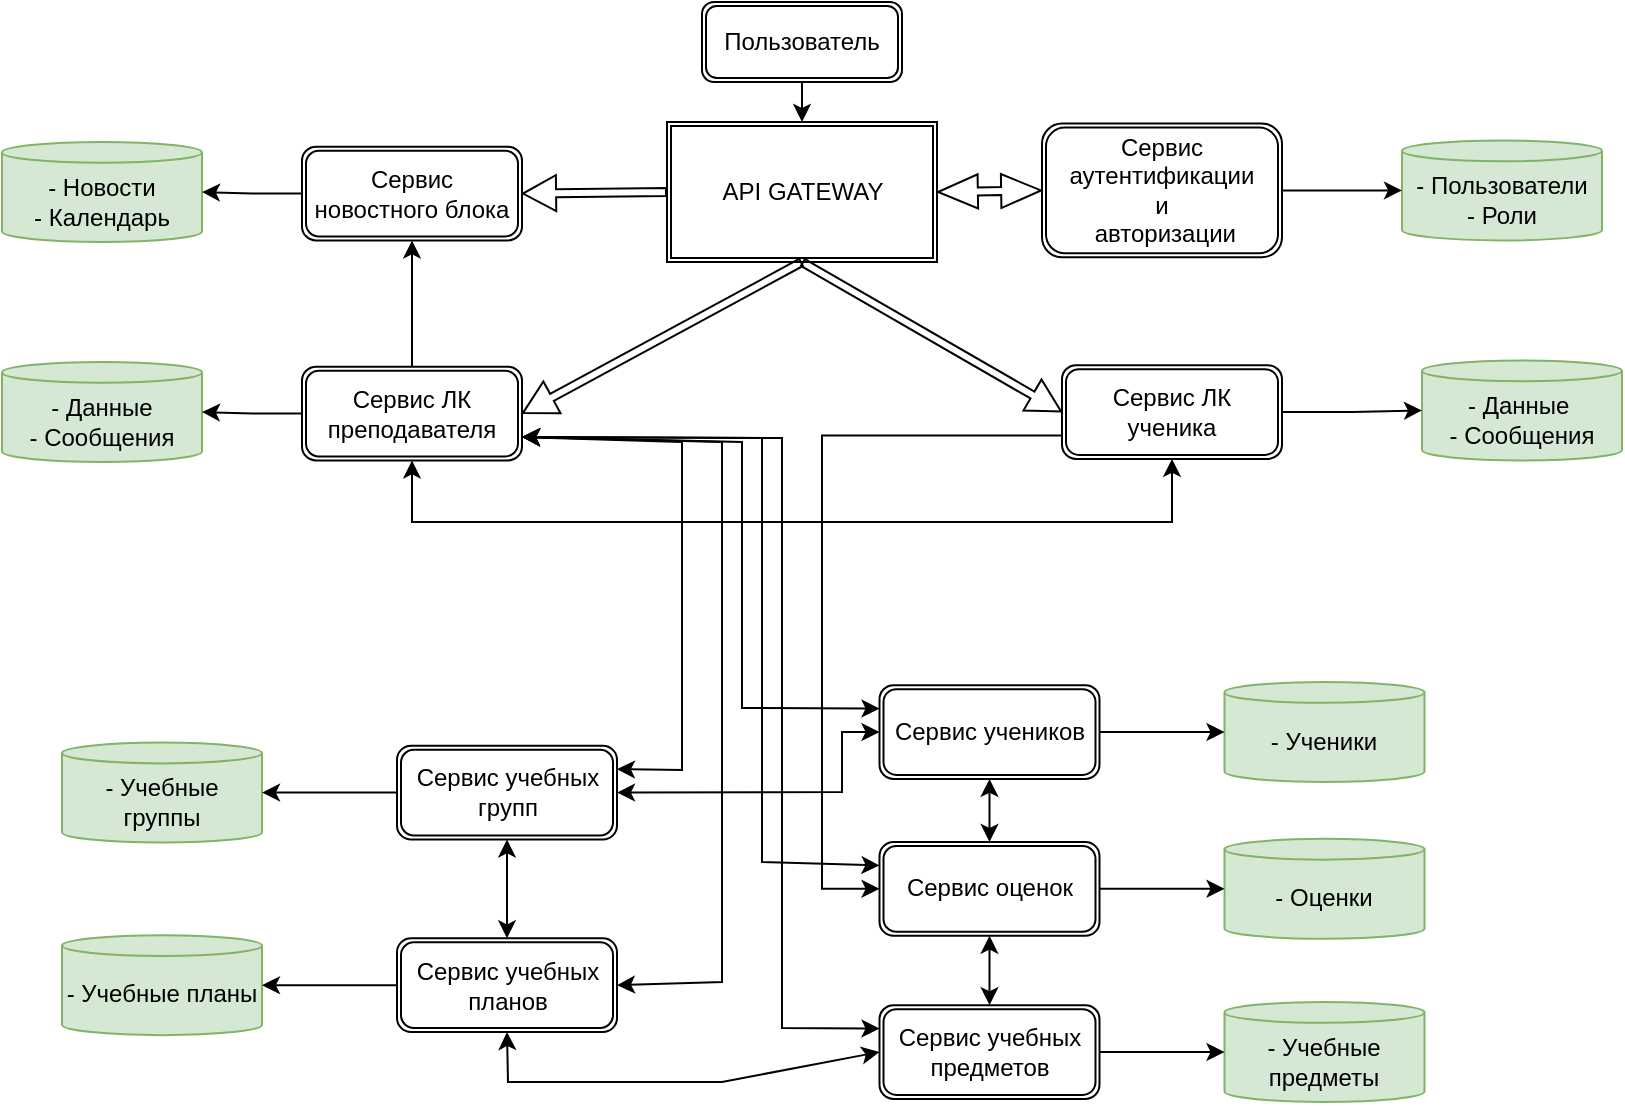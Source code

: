 <mxfile version="22.1.2" type="github">
  <diagram name="Page-1" id="c7558073-3199-34d8-9f00-42111426c3f3">
    <mxGraphModel dx="1079" dy="576" grid="1" gridSize="10" guides="1" tooltips="1" connect="1" arrows="1" fold="1" page="1" pageScale="1" pageWidth="826" pageHeight="1169" background="none" math="0" shadow="0">
      <root>
        <mxCell id="0" />
        <mxCell id="1" parent="0" />
        <mxCell id="r9834hisQQ9bvXMmOAnk-118" value="" style="edgeStyle=orthogonalEdgeStyle;rounded=0;orthogonalLoop=1;jettySize=auto;html=1;" edge="1" parent="1" source="r9834hisQQ9bvXMmOAnk-105">
          <mxGeometry relative="1" as="geometry">
            <mxPoint x="400" y="240" as="targetPoint" />
          </mxGeometry>
        </mxCell>
        <mxCell id="r9834hisQQ9bvXMmOAnk-105" value="Пользователь" style="shape=ext;double=1;rounded=1;whiteSpace=wrap;html=1;labelBackgroundColor=none;glass=0;shadow=0;" vertex="1" parent="1">
          <mxGeometry x="350" y="180" width="100" height="40" as="geometry" />
        </mxCell>
        <mxCell id="r9834hisQQ9bvXMmOAnk-145" value="Сервис аутентификации&lt;br&gt;и&lt;br&gt;&amp;nbsp;авторизации" style="shape=ext;double=1;rounded=1;whiteSpace=wrap;html=1;verticalAlign=middle;movable=1;resizable=1;rotatable=1;deletable=1;editable=1;locked=0;connectable=1;" vertex="1" parent="1">
          <mxGeometry x="520" y="240.78" width="120" height="66.87" as="geometry" />
        </mxCell>
        <mxCell id="r9834hisQQ9bvXMmOAnk-151" value="- Пользователи&lt;br&gt;- Роли" style="shape=cylinder3;whiteSpace=wrap;html=1;boundedLbl=1;backgroundOutline=1;size=5.2;movable=1;resizable=1;rotatable=1;deletable=1;editable=1;locked=0;connectable=1;fillColor=#d5e8d4;strokeColor=#82b366;" vertex="1" parent="1">
          <mxGeometry x="700" y="249.21" width="100" height="50" as="geometry" />
        </mxCell>
        <mxCell id="r9834hisQQ9bvXMmOAnk-157" value="" style="group;verticalAlign=middle;" vertex="1" connectable="0" parent="1">
          <mxGeometry x="332.5" y="240" width="135" height="70" as="geometry" />
        </mxCell>
        <mxCell id="r9834hisQQ9bvXMmOAnk-135" value="API GATEWAY" style="shape=ext;double=1;rounded=0;whiteSpace=wrap;html=1;verticalAlign=middle;" vertex="1" parent="r9834hisQQ9bvXMmOAnk-157">
          <mxGeometry width="135" height="70" as="geometry" />
        </mxCell>
        <mxCell id="r9834hisQQ9bvXMmOAnk-225" style="edgeStyle=orthogonalEdgeStyle;rounded=0;orthogonalLoop=1;jettySize=auto;html=1;exitX=0;exitY=0.75;exitDx=0;exitDy=0;entryX=0;entryY=0.5;entryDx=0;entryDy=0;" edge="1" parent="1" source="r9834hisQQ9bvXMmOAnk-162" target="r9834hisQQ9bvXMmOAnk-189">
          <mxGeometry relative="1" as="geometry">
            <Array as="points">
              <mxPoint x="410" y="397" />
              <mxPoint x="410" y="623" />
            </Array>
          </mxGeometry>
        </mxCell>
        <mxCell id="r9834hisQQ9bvXMmOAnk-162" value="Сервис ЛК ученика&lt;br&gt;" style="shape=ext;double=1;rounded=1;whiteSpace=wrap;html=1;verticalAlign=middle;movable=1;resizable=1;rotatable=1;deletable=1;editable=1;locked=0;connectable=1;" vertex="1" parent="1">
          <mxGeometry x="530" y="361.57" width="110" height="46.87" as="geometry" />
        </mxCell>
        <mxCell id="r9834hisQQ9bvXMmOAnk-202" style="edgeStyle=orthogonalEdgeStyle;rounded=0;orthogonalLoop=1;jettySize=auto;html=1;exitX=0.5;exitY=0;exitDx=0;exitDy=0;entryX=0.5;entryY=1;entryDx=0;entryDy=0;" edge="1" parent="1" source="r9834hisQQ9bvXMmOAnk-163" target="r9834hisQQ9bvXMmOAnk-167">
          <mxGeometry relative="1" as="geometry" />
        </mxCell>
        <mxCell id="r9834hisQQ9bvXMmOAnk-163" value="Сервис ЛК преподавателя" style="shape=ext;double=1;rounded=1;whiteSpace=wrap;html=1;verticalAlign=middle;movable=1;resizable=1;rotatable=1;deletable=1;editable=1;locked=0;connectable=1;" vertex="1" parent="1">
          <mxGeometry x="150" y="362.35" width="110" height="46.87" as="geometry" />
        </mxCell>
        <mxCell id="r9834hisQQ9bvXMmOAnk-167" value="Сервис новостного блока" style="shape=ext;double=1;rounded=1;whiteSpace=wrap;html=1;verticalAlign=middle;movable=1;resizable=1;rotatable=1;deletable=1;editable=1;locked=0;connectable=1;" vertex="1" parent="1">
          <mxGeometry x="150" y="252.35" width="110" height="46.87" as="geometry" />
        </mxCell>
        <mxCell id="r9834hisQQ9bvXMmOAnk-171" value="- Данные&amp;nbsp;&lt;br&gt;- Сообщения" style="shape=cylinder3;whiteSpace=wrap;html=1;boundedLbl=1;backgroundOutline=1;size=5.2;movable=1;resizable=1;rotatable=1;deletable=1;editable=1;locked=0;connectable=1;fillColor=#d5e8d4;strokeColor=#82b366;" vertex="1" parent="1">
          <mxGeometry x="710" y="359.22" width="100" height="50" as="geometry" />
        </mxCell>
        <mxCell id="r9834hisQQ9bvXMmOAnk-172" value="- Данные&lt;br&gt;- Сообщения" style="shape=cylinder3;whiteSpace=wrap;html=1;boundedLbl=1;backgroundOutline=1;size=5.2;movable=1;resizable=1;rotatable=1;deletable=1;editable=1;locked=0;connectable=1;fillColor=#d5e8d4;strokeColor=#82b366;" vertex="1" parent="1">
          <mxGeometry y="360" width="100" height="50" as="geometry" />
        </mxCell>
        <mxCell id="r9834hisQQ9bvXMmOAnk-173" value="- Новости&lt;br&gt;- Календарь" style="shape=cylinder3;whiteSpace=wrap;html=1;boundedLbl=1;backgroundOutline=1;size=5.2;movable=1;resizable=1;rotatable=1;deletable=1;editable=1;locked=0;connectable=1;fillColor=#d5e8d4;strokeColor=#82b366;" vertex="1" parent="1">
          <mxGeometry y="250.0" width="100" height="50" as="geometry" />
        </mxCell>
        <mxCell id="r9834hisQQ9bvXMmOAnk-175" style="edgeStyle=orthogonalEdgeStyle;rounded=0;orthogonalLoop=1;jettySize=auto;html=1;exitX=0;exitY=0.5;exitDx=0;exitDy=0;entryX=1;entryY=0.5;entryDx=0;entryDy=0;entryPerimeter=0;" edge="1" parent="1" source="r9834hisQQ9bvXMmOAnk-163" target="r9834hisQQ9bvXMmOAnk-172">
          <mxGeometry relative="1" as="geometry" />
        </mxCell>
        <mxCell id="r9834hisQQ9bvXMmOAnk-176" style="edgeStyle=orthogonalEdgeStyle;rounded=0;orthogonalLoop=1;jettySize=auto;html=1;exitX=0;exitY=0.5;exitDx=0;exitDy=0;entryX=1;entryY=0.5;entryDx=0;entryDy=0;entryPerimeter=0;" edge="1" parent="1" source="r9834hisQQ9bvXMmOAnk-167" target="r9834hisQQ9bvXMmOAnk-173">
          <mxGeometry relative="1" as="geometry" />
        </mxCell>
        <mxCell id="r9834hisQQ9bvXMmOAnk-177" value="- Оценки" style="shape=cylinder3;whiteSpace=wrap;html=1;boundedLbl=1;backgroundOutline=1;size=5.2;movable=1;resizable=1;rotatable=1;deletable=1;editable=1;locked=0;connectable=1;fillColor=#d5e8d4;strokeColor=#82b366;" vertex="1" parent="1">
          <mxGeometry x="611.25" y="598.43" width="100" height="50" as="geometry" />
        </mxCell>
        <mxCell id="r9834hisQQ9bvXMmOAnk-178" value="- Учебные планы" style="shape=cylinder3;whiteSpace=wrap;html=1;boundedLbl=1;backgroundOutline=1;size=5.2;movable=1;resizable=1;rotatable=1;deletable=1;editable=1;locked=0;connectable=1;fillColor=#d5e8d4;strokeColor=#82b366;" vertex="1" parent="1">
          <mxGeometry x="30" y="646.57" width="100" height="50" as="geometry" />
        </mxCell>
        <mxCell id="r9834hisQQ9bvXMmOAnk-179" value="- Ученики&lt;br&gt;" style="shape=cylinder3;whiteSpace=wrap;html=1;boundedLbl=1;backgroundOutline=1;size=5.2;movable=1;resizable=1;rotatable=1;deletable=1;editable=1;locked=0;connectable=1;fillColor=#d5e8d4;strokeColor=#82b366;" vertex="1" parent="1">
          <mxGeometry x="611.25" y="520" width="100" height="50" as="geometry" />
        </mxCell>
        <mxCell id="r9834hisQQ9bvXMmOAnk-180" value="- Учебные группы" style="shape=cylinder3;whiteSpace=wrap;html=1;boundedLbl=1;backgroundOutline=1;size=5.2;movable=1;resizable=1;rotatable=1;deletable=1;editable=1;locked=0;connectable=1;fillColor=#d5e8d4;strokeColor=#82b366;" vertex="1" parent="1">
          <mxGeometry x="30" y="550.3" width="100" height="50" as="geometry" />
        </mxCell>
        <mxCell id="r9834hisQQ9bvXMmOAnk-181" value="- Учебные предметы" style="shape=cylinder3;whiteSpace=wrap;html=1;boundedLbl=1;backgroundOutline=1;size=5.2;movable=1;resizable=1;rotatable=1;deletable=1;editable=1;locked=0;connectable=1;fillColor=#d5e8d4;strokeColor=#82b366;" vertex="1" parent="1">
          <mxGeometry x="611.25" y="680.01" width="100" height="50" as="geometry" />
        </mxCell>
        <mxCell id="r9834hisQQ9bvXMmOAnk-182" value="Сервис учебных планов" style="shape=ext;double=1;rounded=1;whiteSpace=wrap;html=1;verticalAlign=middle;movable=1;resizable=1;rotatable=1;deletable=1;editable=1;locked=0;connectable=1;" vertex="1" parent="1">
          <mxGeometry x="197.5" y="648.13" width="110" height="46.87" as="geometry" />
        </mxCell>
        <mxCell id="r9834hisQQ9bvXMmOAnk-183" value="Сервис учебных групп" style="shape=ext;double=1;rounded=1;whiteSpace=wrap;html=1;verticalAlign=middle;movable=1;resizable=1;rotatable=1;deletable=1;editable=1;locked=0;connectable=1;" vertex="1" parent="1">
          <mxGeometry x="197.5" y="551.87" width="110" height="46.87" as="geometry" />
        </mxCell>
        <mxCell id="r9834hisQQ9bvXMmOAnk-185" value="" style="endArrow=classic;startArrow=classic;html=1;rounded=0;entryX=0.5;entryY=1;entryDx=0;entryDy=0;exitX=0.5;exitY=0;exitDx=0;exitDy=0;" edge="1" parent="1" source="r9834hisQQ9bvXMmOAnk-182" target="r9834hisQQ9bvXMmOAnk-183">
          <mxGeometry width="50" height="50" relative="1" as="geometry">
            <mxPoint x="225" y="655" as="sourcePoint" />
            <mxPoint x="275" y="605" as="targetPoint" />
          </mxGeometry>
        </mxCell>
        <mxCell id="r9834hisQQ9bvXMmOAnk-186" style="edgeStyle=orthogonalEdgeStyle;rounded=0;orthogonalLoop=1;jettySize=auto;html=1;exitX=0;exitY=0.5;exitDx=0;exitDy=0;entryX=1;entryY=0.5;entryDx=0;entryDy=0;entryPerimeter=0;" edge="1" parent="1" source="r9834hisQQ9bvXMmOAnk-183" target="r9834hisQQ9bvXMmOAnk-180">
          <mxGeometry relative="1" as="geometry" />
        </mxCell>
        <mxCell id="r9834hisQQ9bvXMmOAnk-187" style="edgeStyle=orthogonalEdgeStyle;rounded=0;orthogonalLoop=1;jettySize=auto;html=1;exitX=0;exitY=0.5;exitDx=0;exitDy=0;entryX=1;entryY=0.5;entryDx=0;entryDy=0;entryPerimeter=0;" edge="1" parent="1" source="r9834hisQQ9bvXMmOAnk-182" target="r9834hisQQ9bvXMmOAnk-178">
          <mxGeometry relative="1" as="geometry" />
        </mxCell>
        <mxCell id="r9834hisQQ9bvXMmOAnk-188" value="Сервис учеников" style="shape=ext;double=1;rounded=1;whiteSpace=wrap;html=1;verticalAlign=middle;movable=1;resizable=1;rotatable=1;deletable=1;editable=1;locked=0;connectable=1;" vertex="1" parent="1">
          <mxGeometry x="438.75" y="521.57" width="110" height="46.87" as="geometry" />
        </mxCell>
        <mxCell id="r9834hisQQ9bvXMmOAnk-189" value="Сервис оценок" style="shape=ext;double=1;rounded=1;whiteSpace=wrap;html=1;verticalAlign=middle;movable=1;resizable=1;rotatable=1;deletable=1;editable=1;locked=0;connectable=1;" vertex="1" parent="1">
          <mxGeometry x="438.75" y="600" width="110" height="46.87" as="geometry" />
        </mxCell>
        <mxCell id="r9834hisQQ9bvXMmOAnk-190" value="Сервис учебных предметов" style="shape=ext;double=1;rounded=1;whiteSpace=wrap;html=1;verticalAlign=middle;movable=1;resizable=1;rotatable=1;deletable=1;editable=1;locked=0;connectable=1;" vertex="1" parent="1">
          <mxGeometry x="438.75" y="681.57" width="110" height="46.87" as="geometry" />
        </mxCell>
        <mxCell id="r9834hisQQ9bvXMmOAnk-191" style="edgeStyle=orthogonalEdgeStyle;rounded=0;orthogonalLoop=1;jettySize=auto;html=1;exitX=1;exitY=0.5;exitDx=0;exitDy=0;entryX=0;entryY=0.5;entryDx=0;entryDy=0;entryPerimeter=0;" edge="1" parent="1" source="r9834hisQQ9bvXMmOAnk-188" target="r9834hisQQ9bvXMmOAnk-179">
          <mxGeometry relative="1" as="geometry" />
        </mxCell>
        <mxCell id="r9834hisQQ9bvXMmOAnk-192" style="edgeStyle=orthogonalEdgeStyle;rounded=0;orthogonalLoop=1;jettySize=auto;html=1;exitX=1;exitY=0.5;exitDx=0;exitDy=0;entryX=0;entryY=0.5;entryDx=0;entryDy=0;entryPerimeter=0;" edge="1" parent="1" source="r9834hisQQ9bvXMmOAnk-189" target="r9834hisQQ9bvXMmOAnk-177">
          <mxGeometry relative="1" as="geometry" />
        </mxCell>
        <mxCell id="r9834hisQQ9bvXMmOAnk-193" style="edgeStyle=orthogonalEdgeStyle;rounded=0;orthogonalLoop=1;jettySize=auto;html=1;exitX=1;exitY=0.5;exitDx=0;exitDy=0;entryX=0;entryY=0.5;entryDx=0;entryDy=0;entryPerimeter=0;" edge="1" parent="1" source="r9834hisQQ9bvXMmOAnk-190" target="r9834hisQQ9bvXMmOAnk-181">
          <mxGeometry relative="1" as="geometry" />
        </mxCell>
        <mxCell id="r9834hisQQ9bvXMmOAnk-200" style="edgeStyle=orthogonalEdgeStyle;rounded=0;orthogonalLoop=1;jettySize=auto;html=1;exitX=1;exitY=0.5;exitDx=0;exitDy=0;entryX=0;entryY=0.5;entryDx=0;entryDy=0;entryPerimeter=0;" edge="1" parent="1" source="r9834hisQQ9bvXMmOAnk-145" target="r9834hisQQ9bvXMmOAnk-151">
          <mxGeometry relative="1" as="geometry" />
        </mxCell>
        <mxCell id="r9834hisQQ9bvXMmOAnk-203" style="edgeStyle=orthogonalEdgeStyle;rounded=0;orthogonalLoop=1;jettySize=auto;html=1;exitX=1;exitY=0.5;exitDx=0;exitDy=0;entryX=0;entryY=0.5;entryDx=0;entryDy=0;entryPerimeter=0;" edge="1" parent="1" source="r9834hisQQ9bvXMmOAnk-162" target="r9834hisQQ9bvXMmOAnk-171">
          <mxGeometry relative="1" as="geometry" />
        </mxCell>
        <mxCell id="r9834hisQQ9bvXMmOAnk-207" value="" style="shape=flexArrow;endArrow=classic;html=1;rounded=0;endWidth=13;endSize=5.18;width=4;entryX=1;entryY=0.5;entryDx=0;entryDy=0;exitX=0;exitY=0.5;exitDx=0;exitDy=0;" edge="1" parent="1" source="r9834hisQQ9bvXMmOAnk-135" target="r9834hisQQ9bvXMmOAnk-167">
          <mxGeometry width="50" height="50" relative="1" as="geometry">
            <mxPoint x="370" y="340" as="sourcePoint" />
            <mxPoint x="290" y="340" as="targetPoint" />
          </mxGeometry>
        </mxCell>
        <mxCell id="r9834hisQQ9bvXMmOAnk-208" value="" style="shape=flexArrow;endArrow=classic;html=1;rounded=0;endWidth=13;endSize=5.18;width=4;entryX=1;entryY=0.5;entryDx=0;entryDy=0;exitX=0.5;exitY=1;exitDx=0;exitDy=0;" edge="1" parent="1" source="r9834hisQQ9bvXMmOAnk-135" target="r9834hisQQ9bvXMmOAnk-163">
          <mxGeometry width="50" height="50" relative="1" as="geometry">
            <mxPoint x="436.5" y="385.28" as="sourcePoint" />
            <mxPoint x="363.5" y="386.28" as="targetPoint" />
          </mxGeometry>
        </mxCell>
        <mxCell id="r9834hisQQ9bvXMmOAnk-209" value="" style="shape=flexArrow;endArrow=classic;html=1;rounded=0;endWidth=13;endSize=5.18;width=4;entryX=0;entryY=0.5;entryDx=0;entryDy=0;exitX=0.5;exitY=1;exitDx=0;exitDy=0;" edge="1" parent="1" source="r9834hisQQ9bvXMmOAnk-135" target="r9834hisQQ9bvXMmOAnk-162">
          <mxGeometry width="50" height="50" relative="1" as="geometry">
            <mxPoint x="353" y="295" as="sourcePoint" />
            <mxPoint x="280" y="296" as="targetPoint" />
          </mxGeometry>
        </mxCell>
        <mxCell id="r9834hisQQ9bvXMmOAnk-211" value="" style="shape=flexArrow;endArrow=classic;startArrow=classic;html=1;rounded=0;width=4;endSize=6.31;endWidth=12;startWidth=12;startSize=6.31;entryX=0;entryY=0.5;entryDx=0;entryDy=0;exitX=1;exitY=0.5;exitDx=0;exitDy=0;" edge="1" parent="1" source="r9834hisQQ9bvXMmOAnk-135" target="r9834hisQQ9bvXMmOAnk-145">
          <mxGeometry width="100" height="100" relative="1" as="geometry">
            <mxPoint x="280" y="440" as="sourcePoint" />
            <mxPoint x="380" y="340" as="targetPoint" />
          </mxGeometry>
        </mxCell>
        <mxCell id="r9834hisQQ9bvXMmOAnk-212" value="" style="endArrow=classic;startArrow=classic;html=1;rounded=0;exitX=0.5;exitY=1;exitDx=0;exitDy=0;entryX=0.5;entryY=1;entryDx=0;entryDy=0;" edge="1" parent="1" source="r9834hisQQ9bvXMmOAnk-163" target="r9834hisQQ9bvXMmOAnk-162">
          <mxGeometry width="50" height="50" relative="1" as="geometry">
            <mxPoint x="300" y="420" as="sourcePoint" />
            <mxPoint x="530" y="390" as="targetPoint" />
            <Array as="points">
              <mxPoint x="205" y="440" />
              <mxPoint x="585" y="440" />
            </Array>
          </mxGeometry>
        </mxCell>
        <mxCell id="r9834hisQQ9bvXMmOAnk-215" value="" style="endArrow=classic;startArrow=classic;html=1;rounded=0;exitX=0.5;exitY=1;exitDx=0;exitDy=0;entryX=0.5;entryY=0;entryDx=0;entryDy=0;" edge="1" parent="1" source="r9834hisQQ9bvXMmOAnk-188" target="r9834hisQQ9bvXMmOAnk-189">
          <mxGeometry width="50" height="50" relative="1" as="geometry">
            <mxPoint x="490" y="620" as="sourcePoint" />
            <mxPoint x="540" y="570" as="targetPoint" />
          </mxGeometry>
        </mxCell>
        <mxCell id="r9834hisQQ9bvXMmOAnk-216" value="" style="endArrow=classic;startArrow=classic;html=1;rounded=0;exitX=0.5;exitY=1;exitDx=0;exitDy=0;entryX=0.5;entryY=0;entryDx=0;entryDy=0;" edge="1" parent="1" source="r9834hisQQ9bvXMmOAnk-189" target="r9834hisQQ9bvXMmOAnk-190">
          <mxGeometry width="50" height="50" relative="1" as="geometry">
            <mxPoint x="504" y="578" as="sourcePoint" />
            <mxPoint x="504" y="610" as="targetPoint" />
          </mxGeometry>
        </mxCell>
        <mxCell id="r9834hisQQ9bvXMmOAnk-217" value="" style="endArrow=classic;startArrow=classic;html=1;rounded=0;exitX=0.5;exitY=1;exitDx=0;exitDy=0;entryX=0;entryY=0.5;entryDx=0;entryDy=0;" edge="1" parent="1" source="r9834hisQQ9bvXMmOAnk-182" target="r9834hisQQ9bvXMmOAnk-190">
          <mxGeometry width="50" height="50" relative="1" as="geometry">
            <mxPoint x="514" y="588" as="sourcePoint" />
            <mxPoint x="514" y="620" as="targetPoint" />
            <Array as="points">
              <mxPoint x="253" y="720" />
              <mxPoint x="350" y="720" />
              <mxPoint x="360" y="720" />
            </Array>
          </mxGeometry>
        </mxCell>
        <mxCell id="r9834hisQQ9bvXMmOAnk-219" value="" style="endArrow=classic;startArrow=classic;html=1;rounded=0;entryX=0;entryY=0.5;entryDx=0;entryDy=0;exitX=1;exitY=0.5;exitDx=0;exitDy=0;" edge="1" parent="1" source="r9834hisQQ9bvXMmOAnk-183" target="r9834hisQQ9bvXMmOAnk-188">
          <mxGeometry width="50" height="50" relative="1" as="geometry">
            <mxPoint x="330" y="610" as="sourcePoint" />
            <mxPoint x="380" y="560" as="targetPoint" />
            <Array as="points">
              <mxPoint x="420" y="575" />
              <mxPoint x="420" y="545" />
            </Array>
          </mxGeometry>
        </mxCell>
        <mxCell id="r9834hisQQ9bvXMmOAnk-223" value="" style="endArrow=classic;startArrow=classic;html=1;rounded=0;exitX=1;exitY=0.5;exitDx=0;exitDy=0;entryX=1;entryY=0.75;entryDx=0;entryDy=0;" edge="1" parent="1" source="r9834hisQQ9bvXMmOAnk-182" target="r9834hisQQ9bvXMmOAnk-163">
          <mxGeometry width="50" height="50" relative="1" as="geometry">
            <mxPoint x="300" y="520" as="sourcePoint" />
            <mxPoint x="350" y="470" as="targetPoint" />
            <Array as="points">
              <mxPoint x="360" y="670" />
              <mxPoint x="360" y="400" />
            </Array>
          </mxGeometry>
        </mxCell>
        <mxCell id="r9834hisQQ9bvXMmOAnk-226" value="" style="endArrow=classic;startArrow=classic;html=1;rounded=0;exitX=0;exitY=0.25;exitDx=0;exitDy=0;entryX=1;entryY=0.75;entryDx=0;entryDy=0;" edge="1" parent="1" source="r9834hisQQ9bvXMmOAnk-188" target="r9834hisQQ9bvXMmOAnk-163">
          <mxGeometry width="50" height="50" relative="1" as="geometry">
            <mxPoint x="318" y="682" as="sourcePoint" />
            <mxPoint x="270" y="408" as="targetPoint" />
            <Array as="points">
              <mxPoint x="370" y="533" />
              <mxPoint x="370" y="400" />
            </Array>
          </mxGeometry>
        </mxCell>
        <mxCell id="r9834hisQQ9bvXMmOAnk-227" value="" style="endArrow=classic;startArrow=classic;html=1;rounded=0;exitX=0;exitY=0.25;exitDx=0;exitDy=0;entryX=1;entryY=0.75;entryDx=0;entryDy=0;" edge="1" parent="1" source="r9834hisQQ9bvXMmOAnk-189" target="r9834hisQQ9bvXMmOAnk-163">
          <mxGeometry width="50" height="50" relative="1" as="geometry">
            <mxPoint x="449" y="543" as="sourcePoint" />
            <mxPoint x="270" y="408" as="targetPoint" />
            <Array as="points">
              <mxPoint x="380" y="610" />
              <mxPoint x="380" y="398" />
            </Array>
          </mxGeometry>
        </mxCell>
        <mxCell id="r9834hisQQ9bvXMmOAnk-228" value="" style="endArrow=classic;startArrow=classic;html=1;rounded=0;exitX=0;exitY=0.25;exitDx=0;exitDy=0;entryX=1;entryY=0.75;entryDx=0;entryDy=0;" edge="1" parent="1" source="r9834hisQQ9bvXMmOAnk-190" target="r9834hisQQ9bvXMmOAnk-163">
          <mxGeometry width="50" height="50" relative="1" as="geometry">
            <mxPoint x="459" y="553" as="sourcePoint" />
            <mxPoint x="280" y="418" as="targetPoint" />
            <Array as="points">
              <mxPoint x="390" y="693" />
              <mxPoint x="390" y="398" />
            </Array>
          </mxGeometry>
        </mxCell>
        <mxCell id="r9834hisQQ9bvXMmOAnk-229" value="" style="endArrow=classic;startArrow=classic;html=1;rounded=0;exitX=1;exitY=0.25;exitDx=0;exitDy=0;entryX=1;entryY=0.75;entryDx=0;entryDy=0;" edge="1" parent="1" source="r9834hisQQ9bvXMmOAnk-183" target="r9834hisQQ9bvXMmOAnk-163">
          <mxGeometry width="50" height="50" relative="1" as="geometry">
            <mxPoint x="469" y="563" as="sourcePoint" />
            <mxPoint x="290" y="428" as="targetPoint" />
            <Array as="points">
              <mxPoint x="340" y="564" />
              <mxPoint x="340" y="400" />
            </Array>
          </mxGeometry>
        </mxCell>
      </root>
    </mxGraphModel>
  </diagram>
</mxfile>
